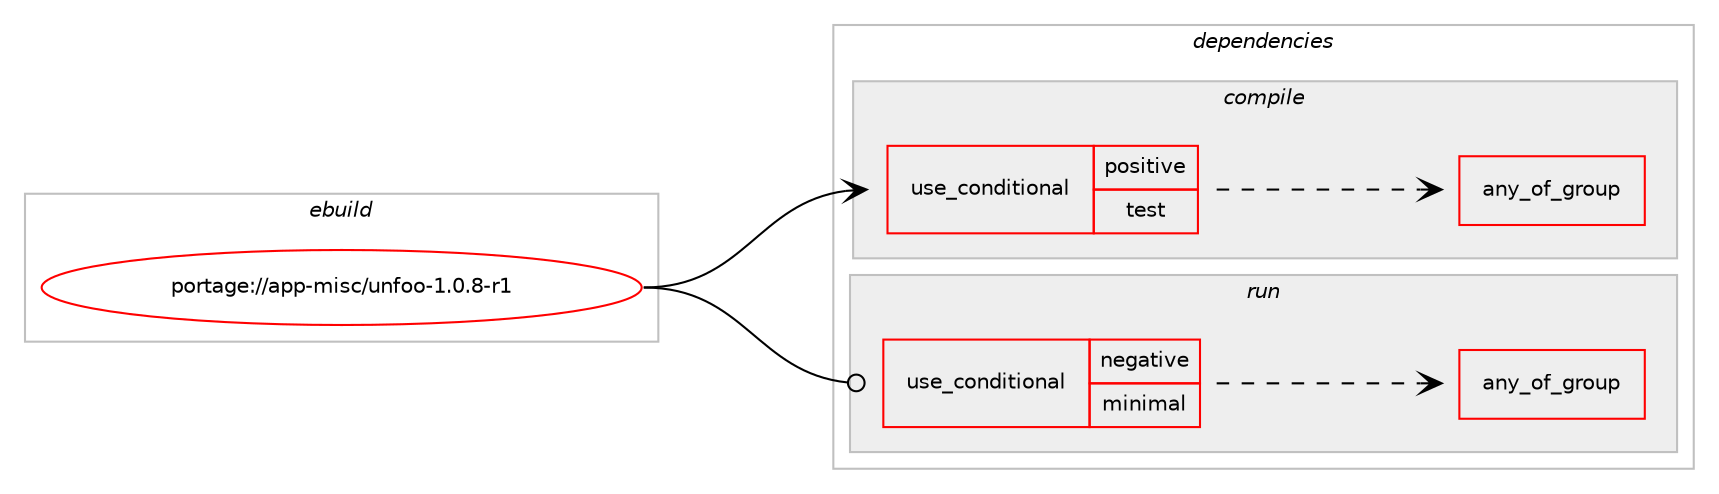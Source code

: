 digraph prolog {

# *************
# Graph options
# *************

newrank=true;
concentrate=true;
compound=true;
graph [rankdir=LR,fontname=Helvetica,fontsize=10,ranksep=1.5];#, ranksep=2.5, nodesep=0.2];
edge  [arrowhead=vee];
node  [fontname=Helvetica,fontsize=10];

# **********
# The ebuild
# **********

subgraph cluster_leftcol {
color=gray;
rank=same;
label=<<i>ebuild</i>>;
id [label="portage://app-misc/unfoo-1.0.8-r1", color=red, width=4, href="../app-misc/unfoo-1.0.8-r1.svg"];
}

# ****************
# The dependencies
# ****************

subgraph cluster_midcol {
color=gray;
label=<<i>dependencies</i>>;
subgraph cluster_compile {
fillcolor="#eeeeee";
style=filled;
label=<<i>compile</i>>;
subgraph cond12370 {
dependency19357 [label=<<TABLE BORDER="0" CELLBORDER="1" CELLSPACING="0" CELLPADDING="4"><TR><TD ROWSPAN="3" CELLPADDING="10">use_conditional</TD></TR><TR><TD>positive</TD></TR><TR><TD>test</TD></TR></TABLE>>, shape=none, color=red];
# *** BEGIN UNKNOWN DEPENDENCY TYPE (TODO) ***
# dependency19357 -> package_dependency(portage://app-misc/unfoo-1.0.8-r1,install,no,app-alternatives,bzip2,none,[,,],[],[])
# *** END UNKNOWN DEPENDENCY TYPE (TODO) ***

# *** BEGIN UNKNOWN DEPENDENCY TYPE (TODO) ***
# dependency19357 -> package_dependency(portage://app-misc/unfoo-1.0.8-r1,install,no,app-alternatives,gzip,none,[,,],[],[])
# *** END UNKNOWN DEPENDENCY TYPE (TODO) ***

# *** BEGIN UNKNOWN DEPENDENCY TYPE (TODO) ***
# dependency19357 -> package_dependency(portage://app-misc/unfoo-1.0.8-r1,install,no,app-arch,p7zip,none,[,,],[],[])
# *** END UNKNOWN DEPENDENCY TYPE (TODO) ***

subgraph any322 {
dependency19358 [label=<<TABLE BORDER="0" CELLBORDER="1" CELLSPACING="0" CELLPADDING="4"><TR><TD CELLPADDING="10">any_of_group</TD></TR></TABLE>>, shape=none, color=red];# *** BEGIN UNKNOWN DEPENDENCY TYPE (TODO) ***
# dependency19358 -> package_dependency(portage://app-misc/unfoo-1.0.8-r1,install,no,app-arch,rar,none,[,,],[],[])
# *** END UNKNOWN DEPENDENCY TYPE (TODO) ***

# *** BEGIN UNKNOWN DEPENDENCY TYPE (TODO) ***
# dependency19358 -> package_dependency(portage://app-misc/unfoo-1.0.8-r1,install,no,app-arch,unrar,none,[,,],[],[])
# *** END UNKNOWN DEPENDENCY TYPE (TODO) ***

}
dependency19357:e -> dependency19358:w [weight=20,style="dashed",arrowhead="vee"];
# *** BEGIN UNKNOWN DEPENDENCY TYPE (TODO) ***
# dependency19357 -> package_dependency(portage://app-misc/unfoo-1.0.8-r1,install,no,app-arch,unace,none,[,,],[],[])
# *** END UNKNOWN DEPENDENCY TYPE (TODO) ***

# *** BEGIN UNKNOWN DEPENDENCY TYPE (TODO) ***
# dependency19357 -> package_dependency(portage://app-misc/unfoo-1.0.8-r1,install,no,app-arch,unzip,none,[,,],[],[])
# *** END UNKNOWN DEPENDENCY TYPE (TODO) ***

# *** BEGIN UNKNOWN DEPENDENCY TYPE (TODO) ***
# dependency19357 -> package_dependency(portage://app-misc/unfoo-1.0.8-r1,install,no,app-arch,xz-utils,none,[,,],[],[])
# *** END UNKNOWN DEPENDENCY TYPE (TODO) ***

}
id:e -> dependency19357:w [weight=20,style="solid",arrowhead="vee"];
}
subgraph cluster_compileandrun {
fillcolor="#eeeeee";
style=filled;
label=<<i>compile and run</i>>;
}
subgraph cluster_run {
fillcolor="#eeeeee";
style=filled;
label=<<i>run</i>>;
subgraph cond12371 {
dependency19359 [label=<<TABLE BORDER="0" CELLBORDER="1" CELLSPACING="0" CELLPADDING="4"><TR><TD ROWSPAN="3" CELLPADDING="10">use_conditional</TD></TR><TR><TD>negative</TD></TR><TR><TD>minimal</TD></TR></TABLE>>, shape=none, color=red];
# *** BEGIN UNKNOWN DEPENDENCY TYPE (TODO) ***
# dependency19359 -> package_dependency(portage://app-misc/unfoo-1.0.8-r1,run,no,app-alternatives,bzip2,none,[,,],[],[])
# *** END UNKNOWN DEPENDENCY TYPE (TODO) ***

# *** BEGIN UNKNOWN DEPENDENCY TYPE (TODO) ***
# dependency19359 -> package_dependency(portage://app-misc/unfoo-1.0.8-r1,run,no,app-alternatives,gzip,none,[,,],[],[])
# *** END UNKNOWN DEPENDENCY TYPE (TODO) ***

# *** BEGIN UNKNOWN DEPENDENCY TYPE (TODO) ***
# dependency19359 -> package_dependency(portage://app-misc/unfoo-1.0.8-r1,run,no,app-arch,p7zip,none,[,,],[],[])
# *** END UNKNOWN DEPENDENCY TYPE (TODO) ***

subgraph any323 {
dependency19360 [label=<<TABLE BORDER="0" CELLBORDER="1" CELLSPACING="0" CELLPADDING="4"><TR><TD CELLPADDING="10">any_of_group</TD></TR></TABLE>>, shape=none, color=red];# *** BEGIN UNKNOWN DEPENDENCY TYPE (TODO) ***
# dependency19360 -> package_dependency(portage://app-misc/unfoo-1.0.8-r1,run,no,app-arch,rar,none,[,,],[],[])
# *** END UNKNOWN DEPENDENCY TYPE (TODO) ***

# *** BEGIN UNKNOWN DEPENDENCY TYPE (TODO) ***
# dependency19360 -> package_dependency(portage://app-misc/unfoo-1.0.8-r1,run,no,app-arch,unrar,none,[,,],[],[])
# *** END UNKNOWN DEPENDENCY TYPE (TODO) ***

}
dependency19359:e -> dependency19360:w [weight=20,style="dashed",arrowhead="vee"];
# *** BEGIN UNKNOWN DEPENDENCY TYPE (TODO) ***
# dependency19359 -> package_dependency(portage://app-misc/unfoo-1.0.8-r1,run,no,app-arch,unace,none,[,,],[],[])
# *** END UNKNOWN DEPENDENCY TYPE (TODO) ***

# *** BEGIN UNKNOWN DEPENDENCY TYPE (TODO) ***
# dependency19359 -> package_dependency(portage://app-misc/unfoo-1.0.8-r1,run,no,app-arch,unzip,none,[,,],[],[])
# *** END UNKNOWN DEPENDENCY TYPE (TODO) ***

# *** BEGIN UNKNOWN DEPENDENCY TYPE (TODO) ***
# dependency19359 -> package_dependency(portage://app-misc/unfoo-1.0.8-r1,run,no,app-arch,xz-utils,none,[,,],[],[])
# *** END UNKNOWN DEPENDENCY TYPE (TODO) ***

}
id:e -> dependency19359:w [weight=20,style="solid",arrowhead="odot"];
}
}

# **************
# The candidates
# **************

subgraph cluster_choices {
rank=same;
color=gray;
label=<<i>candidates</i>>;

}

}
